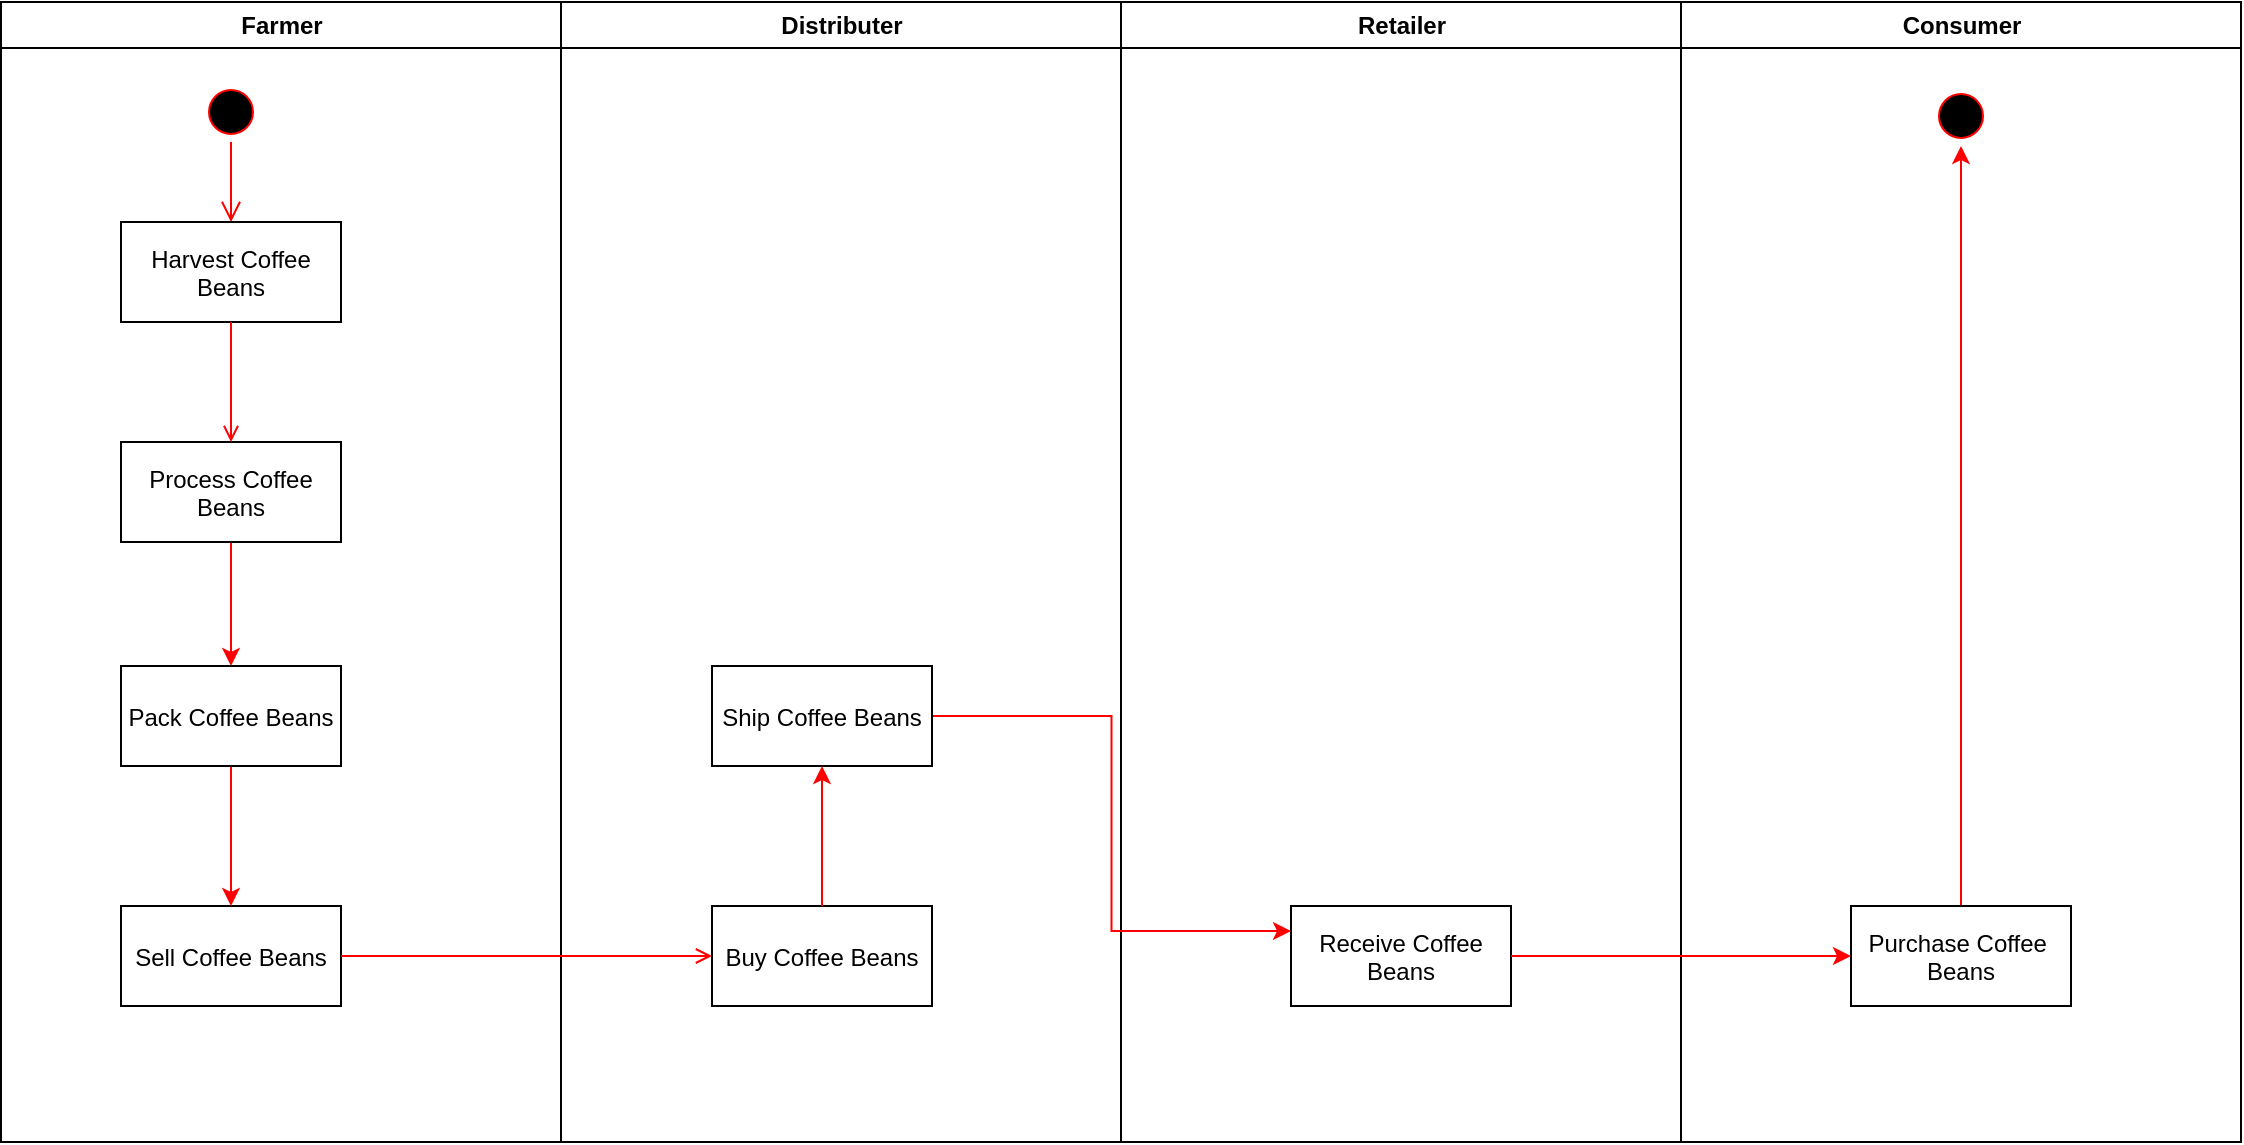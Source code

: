 <mxfile version="13.0.3" type="device"><diagram name="Page-1" id="e7e014a7-5840-1c2e-5031-d8a46d1fe8dd"><mxGraphModel dx="1275" dy="584" grid="1" gridSize="10" guides="1" tooltips="1" connect="1" arrows="1" fold="1" page="1" pageScale="1" pageWidth="1169" pageHeight="826" background="#ffffff" math="0" shadow="0"><root><mxCell id="0"/><mxCell id="1" parent="0"/><mxCell id="2" value="Farmer" style="swimlane;whiteSpace=wrap" parent="1" vertex="1"><mxGeometry x="164.5" y="128" width="280" height="570" as="geometry"><mxRectangle x="164.5" y="128" width="70" height="23" as="alternateBounds"/></mxGeometry></mxCell><mxCell id="5" value="" style="ellipse;shape=startState;fillColor=#000000;strokeColor=#ff0000;" parent="2" vertex="1"><mxGeometry x="100" y="40" width="30" height="30" as="geometry"/></mxCell><mxCell id="6" value="" style="edgeStyle=elbowEdgeStyle;elbow=horizontal;verticalAlign=bottom;endArrow=open;endSize=8;strokeColor=#FF0000;endFill=1;rounded=0" parent="2" source="5" target="7" edge="1"><mxGeometry x="100" y="40" as="geometry"><mxPoint x="115" y="110" as="targetPoint"/></mxGeometry></mxCell><mxCell id="7" value="Harvest Coffee &#10;Beans" style="" parent="2" vertex="1"><mxGeometry x="60" y="110" width="110" height="50" as="geometry"/></mxCell><mxCell id="6lyOp3T19KRURZwHGWhP-69" value="" style="edgeStyle=orthogonalEdgeStyle;rounded=0;orthogonalLoop=1;jettySize=auto;html=1;strokeColor=#FF0000;" parent="2" source="8" target="6lyOp3T19KRURZwHGWhP-66" edge="1"><mxGeometry relative="1" as="geometry"/></mxCell><mxCell id="8" value="Process Coffee &#10;Beans" style="" parent="2" vertex="1"><mxGeometry x="60" y="220" width="110" height="50" as="geometry"/></mxCell><mxCell id="9" value="" style="endArrow=open;strokeColor=#FF0000;endFill=1;rounded=0" parent="2" source="7" target="8" edge="1"><mxGeometry relative="1" as="geometry"/></mxCell><mxCell id="10" value="Sell Coffee Beans" style="" parent="2" vertex="1"><mxGeometry x="60" y="452" width="110" height="50" as="geometry"/></mxCell><mxCell id="6lyOp3T19KRURZwHGWhP-72" value="" style="edgeStyle=orthogonalEdgeStyle;rounded=0;orthogonalLoop=1;jettySize=auto;html=1;strokeColor=#FF0000;" parent="2" source="6lyOp3T19KRURZwHGWhP-66" target="10" edge="1"><mxGeometry relative="1" as="geometry"/></mxCell><mxCell id="6lyOp3T19KRURZwHGWhP-66" value="Pack Coffee Beans" style="" parent="2" vertex="1"><mxGeometry x="60" y="332" width="110" height="50" as="geometry"/></mxCell><mxCell id="3" value="Distributer" style="swimlane;whiteSpace=wrap" parent="1" vertex="1"><mxGeometry x="444.5" y="128" width="280" height="570" as="geometry"><mxRectangle x="444.5" y="128" width="80" height="23" as="alternateBounds"/></mxGeometry></mxCell><mxCell id="18" value="Buy Coffee Beans" style="" parent="3" vertex="1"><mxGeometry x="75.5" y="452" width="110" height="50" as="geometry"/></mxCell><mxCell id="4" value="Retailer" style="swimlane;whiteSpace=wrap" parent="1" vertex="1"><mxGeometry x="724.5" y="128" width="280" height="570" as="geometry"><mxRectangle x="724.5" y="128" width="80" height="23" as="alternateBounds"/></mxGeometry></mxCell><mxCell id="33" value="Receive Coffee&#10;Beans" style="" parent="4" vertex="1"><mxGeometry x="85" y="452" width="110" height="50" as="geometry"/></mxCell><mxCell id="6lyOp3T19KRURZwHGWhP-90" value="Consumer" style="swimlane;whiteSpace=wrap" parent="1" vertex="1"><mxGeometry x="1004.5" y="128" width="280" height="570" as="geometry"><mxRectangle x="884.5" y="128" width="80" height="23" as="alternateBounds"/></mxGeometry></mxCell><mxCell id="6lyOp3T19KRURZwHGWhP-91" value="" style="edgeStyle=orthogonalEdgeStyle;rounded=0;orthogonalLoop=1;jettySize=auto;html=1;strokeColor=#FF0000;entryX=0.5;entryY=1;entryDx=0;entryDy=0;" parent="6lyOp3T19KRURZwHGWhP-90" source="6lyOp3T19KRURZwHGWhP-92" target="6lyOp3T19KRURZwHGWhP-93" edge="1"><mxGeometry relative="1" as="geometry"><mxPoint x="140" y="372" as="targetPoint"/></mxGeometry></mxCell><mxCell id="6lyOp3T19KRURZwHGWhP-92" value="Purchase Coffee &#10;Beans" style="" parent="6lyOp3T19KRURZwHGWhP-90" vertex="1"><mxGeometry x="85" y="452" width="110" height="50" as="geometry"/></mxCell><mxCell id="6lyOp3T19KRURZwHGWhP-93" value="" style="ellipse;shape=startState;fillColor=#000000;strokeColor=#ff0000;" parent="6lyOp3T19KRURZwHGWhP-90" vertex="1"><mxGeometry x="125" y="42" width="30" height="30" as="geometry"/></mxCell><mxCell id="20" value="" style="endArrow=open;strokeColor=#FF0000;endFill=1;rounded=0" parent="1" source="10" target="18" edge="1"><mxGeometry relative="1" as="geometry"/></mxCell><mxCell id="h58fS93dT4LyIv1zLtOi-38" value="" style="edgeStyle=orthogonalEdgeStyle;rounded=0;orthogonalLoop=1;jettySize=auto;html=1;entryX=0;entryY=0.25;entryDx=0;entryDy=0;strokeColor=#FF0000;" edge="1" parent="1" source="h58fS93dT4LyIv1zLtOi-35" target="33"><mxGeometry relative="1" as="geometry"><mxPoint x="710" y="485" as="targetPoint"/></mxGeometry></mxCell><mxCell id="h58fS93dT4LyIv1zLtOi-35" value="Ship Coffee Beans" style="" vertex="1" parent="1"><mxGeometry x="520" y="460" width="110" height="50" as="geometry"/></mxCell><mxCell id="h58fS93dT4LyIv1zLtOi-36" value="" style="edgeStyle=orthogonalEdgeStyle;rounded=0;orthogonalLoop=1;jettySize=auto;html=1;strokeColor=#FF0000;" edge="1" parent="1" source="18" target="h58fS93dT4LyIv1zLtOi-35"><mxGeometry relative="1" as="geometry"/></mxCell><mxCell id="h58fS93dT4LyIv1zLtOi-42" value="" style="edgeStyle=orthogonalEdgeStyle;rounded=0;orthogonalLoop=1;jettySize=auto;html=1;strokeColor=#FF0000;entryX=0;entryY=0.5;entryDx=0;entryDy=0;" edge="1" parent="1" source="33" target="6lyOp3T19KRURZwHGWhP-92"><mxGeometry relative="1" as="geometry"><mxPoint x="999.5" y="605" as="targetPoint"/></mxGeometry></mxCell></root></mxGraphModel></diagram></mxfile>